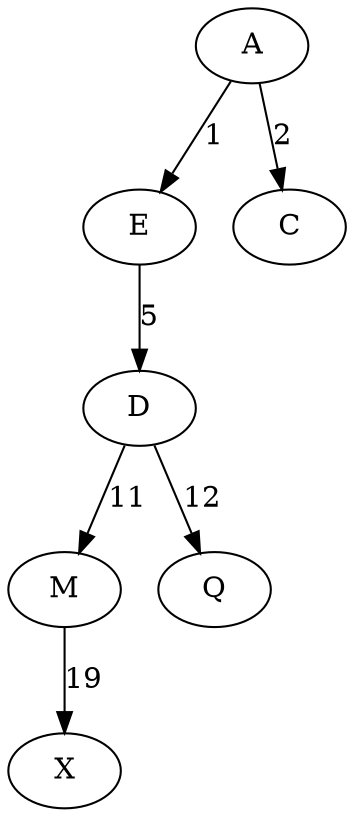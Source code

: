 digraph tree {
A -> E[label=1];
A -> C[label=2];
E -> D[label=5];
D -> M[label=11];
D -> Q[label=12];
M -> X[label=19];
}